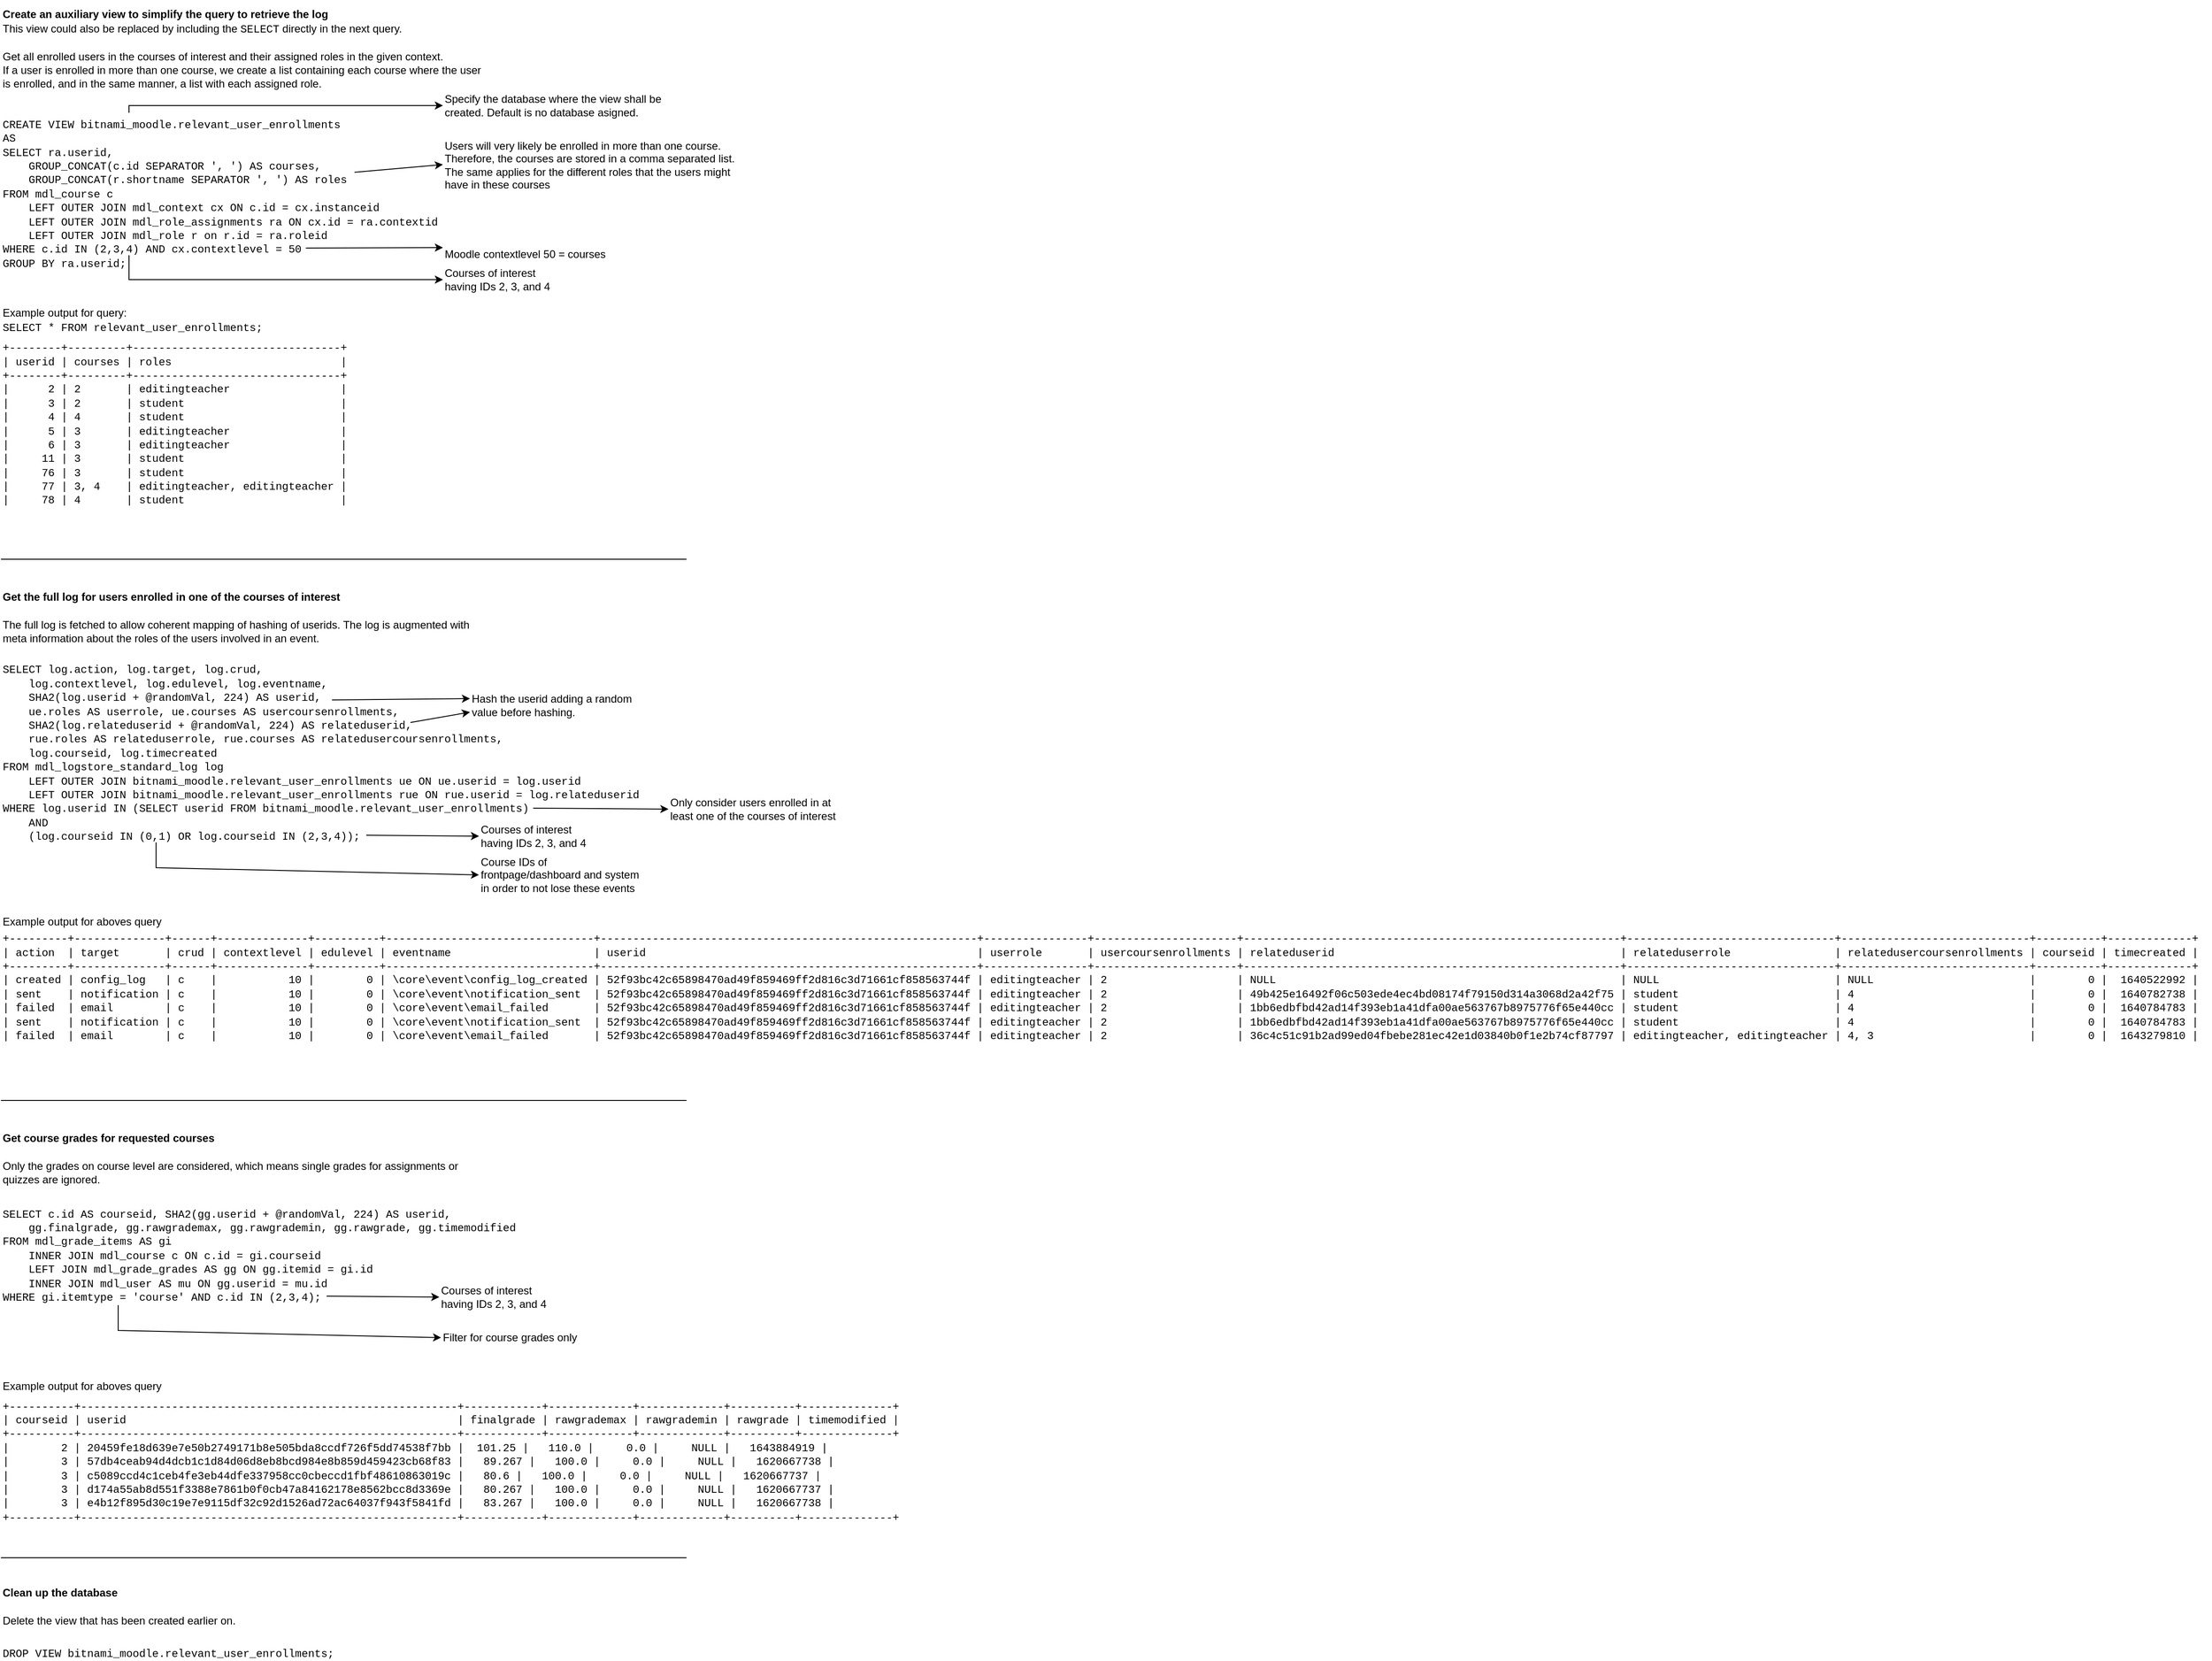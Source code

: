 <mxfile version="16.6.8" type="device"><diagram id="s1yFLYZlOmhFwlBWEJ10" name="Page-1"><mxGraphModel dx="2840" dy="1124" grid="1" gridSize="10" guides="1" tooltips="1" connect="1" arrows="1" fold="1" page="1" pageScale="1" pageWidth="850" pageHeight="1100" math="0" shadow="0"><root><mxCell id="0"/><mxCell id="1" parent="0"/><mxCell id="8y9a5vANBdD0uz__vsw0-1" value="&lt;div align=&quot;left&quot;&gt;&lt;font face=&quot;Courier New&quot;&gt;CREATE VIEW bitnami_moodle.relevant_user_enrollments&lt;/font&gt;&lt;br&gt;&lt;font face=&quot;Courier New&quot;&gt;AS&amp;nbsp;&amp;nbsp; &amp;nbsp;&lt;/font&gt;&lt;br&gt;&lt;font face=&quot;Courier New&quot;&gt;SELECT ra.userid,&lt;/font&gt;&lt;br&gt;&lt;font face=&quot;Courier New&quot;&gt;&amp;nbsp;&amp;nbsp; &amp;nbsp;GROUP_CONCAT(c.id SEPARATOR ', ') AS courses, &lt;/font&gt;&lt;br&gt;&lt;font face=&quot;Courier New&quot;&gt;&amp;nbsp;&amp;nbsp; &amp;nbsp;GROUP_CONCAT(r.shortname SEPARATOR ', ') AS roles&lt;/font&gt;&lt;br&gt;&lt;font face=&quot;Courier New&quot;&gt;FROM mdl_course c &lt;/font&gt;&lt;br&gt;&lt;font face=&quot;Courier New&quot;&gt;&amp;nbsp;&amp;nbsp; &amp;nbsp;LEFT OUTER JOIN mdl_context cx ON c.id = cx.instanceid &lt;/font&gt;&lt;br&gt;&lt;font face=&quot;Courier New&quot;&gt;&amp;nbsp;&amp;nbsp; &amp;nbsp;LEFT OUTER JOIN mdl_role_assignments ra ON cx.id = ra.contextid&lt;/font&gt;&lt;br&gt;&lt;font face=&quot;Courier New&quot;&gt;&amp;nbsp;&amp;nbsp; &amp;nbsp;LEFT OUTER JOIN mdl_role r on r.id = ra.roleid&lt;/font&gt;&lt;br&gt;&lt;font face=&quot;Courier New&quot;&gt;WHERE c.id IN (2,3,4) AND cx.contextlevel = 50&lt;/font&gt;&lt;br&gt;&lt;font face=&quot;Courier New&quot;&gt;GROUP BY ra.userid;&lt;/font&gt;&lt;/div&gt;" style="text;html=1;align=left;verticalAlign=middle;resizable=0;points=[];autosize=1;strokeColor=none;fillColor=none;" parent="1" vertex="1"><mxGeometry x="-810" y="160" width="500" height="170" as="geometry"/></mxCell><mxCell id="8y9a5vANBdD0uz__vsw0-3" value="&lt;div&gt;Users will very likely be enrolled in more than one course. Therefore, the courses are stored in a comma separated list.&lt;/div&gt;&lt;div&gt;The same applies for the different roles that the users might have in these courses&lt;br&gt;&lt;/div&gt;" style="text;html=1;strokeColor=none;fillColor=none;align=left;verticalAlign=middle;whiteSpace=wrap;rounded=0;fontFamily=Helvetica;" parent="1" vertex="1"><mxGeometry x="-320" y="183" width="340" height="59" as="geometry"/></mxCell><mxCell id="8y9a5vANBdD0uz__vsw0-4" value="" style="endArrow=classic;html=1;rounded=0;fontFamily=Helvetica;entryX=0;entryY=0.5;entryDx=0;entryDy=0;" parent="1" target="8y9a5vANBdD0uz__vsw0-3" edge="1"><mxGeometry width="50" height="50" relative="1" as="geometry"><mxPoint x="-418" y="221" as="sourcePoint"/><mxPoint x="-397" y="163" as="targetPoint"/></mxGeometry></mxCell><mxCell id="8y9a5vANBdD0uz__vsw0-5" value="Courses of interest having IDs 2, 3, and 4" style="text;html=1;strokeColor=none;fillColor=none;align=left;verticalAlign=middle;whiteSpace=wrap;rounded=0;fontFamily=Helvetica;" parent="1" vertex="1"><mxGeometry x="-320" y="325" width="130" height="30" as="geometry"/></mxCell><mxCell id="8y9a5vANBdD0uz__vsw0-6" value="Moodle contextlevel 50 = courses" style="text;html=1;strokeColor=none;fillColor=none;align=left;verticalAlign=middle;whiteSpace=wrap;rounded=0;fontFamily=Helvetica;" parent="1" vertex="1"><mxGeometry x="-320" y="297" width="190" height="30" as="geometry"/></mxCell><mxCell id="8y9a5vANBdD0uz__vsw0-7" value="&lt;font face=&quot;Courier New&quot;&gt;+--------+---------+--------------------------------+&lt;br&gt;| userid | courses | roles&amp;nbsp;&amp;nbsp;&amp;nbsp;&amp;nbsp;&amp;nbsp;&amp;nbsp;&amp;nbsp;&amp;nbsp;&amp;nbsp;&amp;nbsp;&amp;nbsp;&amp;nbsp;&amp;nbsp;&amp;nbsp;&amp;nbsp;&amp;nbsp;&amp;nbsp;&amp;nbsp;&amp;nbsp;&amp;nbsp;&amp;nbsp;&amp;nbsp;&amp;nbsp;&amp;nbsp;&amp;nbsp; |&lt;br&gt;+--------+---------+--------------------------------+&lt;br&gt;|&amp;nbsp;&amp;nbsp;&amp;nbsp;&amp;nbsp;&amp;nbsp; 2 | 2&amp;nbsp;&amp;nbsp;&amp;nbsp;&amp;nbsp;&amp;nbsp;&amp;nbsp; | editingteacher&amp;nbsp;&amp;nbsp;&amp;nbsp;&amp;nbsp;&amp;nbsp;&amp;nbsp;&amp;nbsp;&amp;nbsp;&amp;nbsp;&amp;nbsp;&amp;nbsp;&amp;nbsp;&amp;nbsp;&amp;nbsp;&amp;nbsp;&amp;nbsp; |&lt;br&gt;|&amp;nbsp;&amp;nbsp;&amp;nbsp;&amp;nbsp;&amp;nbsp; 3 | 2&amp;nbsp;&amp;nbsp;&amp;nbsp;&amp;nbsp;&amp;nbsp;&amp;nbsp; | student&amp;nbsp;&amp;nbsp;&amp;nbsp;&amp;nbsp;&amp;nbsp;&amp;nbsp;&amp;nbsp;&amp;nbsp;&amp;nbsp;&amp;nbsp;&amp;nbsp;&amp;nbsp;&amp;nbsp;&amp;nbsp;&amp;nbsp;&amp;nbsp;&amp;nbsp;&amp;nbsp;&amp;nbsp;&amp;nbsp;&amp;nbsp;&amp;nbsp;&amp;nbsp; |&lt;br&gt;|&amp;nbsp;&amp;nbsp;&amp;nbsp;&amp;nbsp;&amp;nbsp; 4 | 4&amp;nbsp;&amp;nbsp;&amp;nbsp;&amp;nbsp;&amp;nbsp;&amp;nbsp; | student&amp;nbsp;&amp;nbsp;&amp;nbsp;&amp;nbsp;&amp;nbsp;&amp;nbsp;&amp;nbsp;&amp;nbsp;&amp;nbsp;&amp;nbsp;&amp;nbsp;&amp;nbsp;&amp;nbsp;&amp;nbsp;&amp;nbsp;&amp;nbsp;&amp;nbsp;&amp;nbsp;&amp;nbsp;&amp;nbsp;&amp;nbsp;&amp;nbsp;&amp;nbsp; |&lt;br&gt;|&amp;nbsp;&amp;nbsp;&amp;nbsp;&amp;nbsp;&amp;nbsp; 5 | 3&amp;nbsp;&amp;nbsp;&amp;nbsp;&amp;nbsp;&amp;nbsp;&amp;nbsp; | editingteacher&amp;nbsp;&amp;nbsp;&amp;nbsp;&amp;nbsp;&amp;nbsp;&amp;nbsp;&amp;nbsp;&amp;nbsp;&amp;nbsp;&amp;nbsp;&amp;nbsp;&amp;nbsp;&amp;nbsp;&amp;nbsp;&amp;nbsp;&amp;nbsp; |&lt;br&gt;|&amp;nbsp;&amp;nbsp;&amp;nbsp;&amp;nbsp;&amp;nbsp; 6 | 3&amp;nbsp;&amp;nbsp;&amp;nbsp;&amp;nbsp;&amp;nbsp;&amp;nbsp; | editingteacher&amp;nbsp;&amp;nbsp;&amp;nbsp;&amp;nbsp;&amp;nbsp;&amp;nbsp;&amp;nbsp;&amp;nbsp;&amp;nbsp;&amp;nbsp;&amp;nbsp;&amp;nbsp;&amp;nbsp;&amp;nbsp;&amp;nbsp;&amp;nbsp; |&lt;br&gt;|&amp;nbsp;&amp;nbsp;&amp;nbsp;&amp;nbsp; 11 | 3&amp;nbsp;&amp;nbsp;&amp;nbsp;&amp;nbsp;&amp;nbsp;&amp;nbsp; | student&amp;nbsp;&amp;nbsp;&amp;nbsp;&amp;nbsp;&amp;nbsp;&amp;nbsp;&amp;nbsp;&amp;nbsp;&amp;nbsp;&amp;nbsp;&amp;nbsp;&amp;nbsp;&amp;nbsp;&amp;nbsp;&amp;nbsp;&amp;nbsp;&amp;nbsp;&amp;nbsp;&amp;nbsp;&amp;nbsp;&amp;nbsp;&amp;nbsp;&amp;nbsp; |&lt;br&gt;|&amp;nbsp;&amp;nbsp;&amp;nbsp;&amp;nbsp; 76 | 3&amp;nbsp;&amp;nbsp;&amp;nbsp;&amp;nbsp;&amp;nbsp;&amp;nbsp; | student&amp;nbsp;&amp;nbsp;&amp;nbsp;&amp;nbsp;&amp;nbsp;&amp;nbsp;&amp;nbsp;&amp;nbsp;&amp;nbsp;&amp;nbsp;&amp;nbsp;&amp;nbsp;&amp;nbsp;&amp;nbsp;&amp;nbsp;&amp;nbsp;&amp;nbsp;&amp;nbsp;&amp;nbsp;&amp;nbsp;&amp;nbsp;&amp;nbsp;&amp;nbsp; |&lt;br&gt;|&amp;nbsp;&amp;nbsp;&amp;nbsp;&amp;nbsp; 77 | 3, 4&amp;nbsp;&amp;nbsp;&amp;nbsp; | editingteacher, editingteacher |&lt;br&gt;|&amp;nbsp;&amp;nbsp;&amp;nbsp;&amp;nbsp; 78 | 4&amp;nbsp;&amp;nbsp;&amp;nbsp;&amp;nbsp;&amp;nbsp;&amp;nbsp; | student&amp;nbsp;&amp;nbsp;&amp;nbsp;&amp;nbsp;&amp;nbsp;&amp;nbsp;&amp;nbsp;&amp;nbsp;&amp;nbsp;&amp;nbsp;&amp;nbsp;&amp;nbsp;&amp;nbsp;&amp;nbsp;&amp;nbsp;&amp;nbsp;&amp;nbsp;&amp;nbsp;&amp;nbsp;&amp;nbsp;&amp;nbsp;&amp;nbsp;&amp;nbsp; |&lt;br&gt;&lt;/font&gt;" style="text;html=1;align=left;verticalAlign=middle;resizable=0;points=[];autosize=1;strokeColor=none;fillColor=none;" parent="1" vertex="1"><mxGeometry x="-810" y="410" width="400" height="180" as="geometry"/></mxCell><mxCell id="8y9a5vANBdD0uz__vsw0-8" value="&lt;div&gt;Example output for query: &lt;font face=&quot;Courier New&quot;&gt;&lt;br&gt;&lt;/font&gt;&lt;/div&gt;&lt;div&gt;&lt;font face=&quot;Courier New&quot;&gt;SELECT * FROM relevant_user_enrollments;&lt;/font&gt;&lt;/div&gt;" style="text;html=1;strokeColor=none;fillColor=none;align=left;verticalAlign=middle;whiteSpace=wrap;rounded=0;fontFamily=Helvetica;" parent="1" vertex="1"><mxGeometry x="-810" y="370" width="440" height="30" as="geometry"/></mxCell><mxCell id="8y9a5vANBdD0uz__vsw0-10" value="" style="endArrow=classic;html=1;rounded=0;fontFamily=Courier New;entryX=0;entryY=0.25;entryDx=0;entryDy=0;" parent="1" target="8y9a5vANBdD0uz__vsw0-6" edge="1"><mxGeometry width="50" height="50" relative="1" as="geometry"><mxPoint x="-472" y="305" as="sourcePoint"/><mxPoint x="-430" y="320" as="targetPoint"/></mxGeometry></mxCell><mxCell id="8y9a5vANBdD0uz__vsw0-11" value="" style="endArrow=classic;html=1;rounded=0;fontFamily=Courier New;entryX=0;entryY=0.5;entryDx=0;entryDy=0;" parent="1" target="8y9a5vANBdD0uz__vsw0-5" edge="1"><mxGeometry width="50" height="50" relative="1" as="geometry"><mxPoint x="-668" y="313" as="sourcePoint"/><mxPoint x="-360" y="300" as="targetPoint"/><Array as="points"><mxPoint x="-668" y="340"/></Array></mxGeometry></mxCell><mxCell id="8y9a5vANBdD0uz__vsw0-13" value="&lt;div align=&quot;left&quot;&gt;&lt;b&gt;&lt;font face=&quot;Helvetica&quot;&gt;Create an auxiliary view to simplify the query to retrieve the log&lt;/font&gt;&lt;/b&gt;&lt;/div&gt;&lt;div align=&quot;left&quot;&gt;&lt;font face=&quot;Helvetica&quot;&gt;This view could also be replaced by including the &lt;font face=&quot;Courier New&quot;&gt;SELECT&lt;/font&gt; directly in the next query.&lt;/font&gt;&lt;/div&gt;&lt;div align=&quot;left&quot;&gt;&lt;font face=&quot;Helvetica&quot;&gt;&lt;br&gt;&lt;/font&gt;&lt;/div&gt;&lt;div align=&quot;left&quot;&gt;&lt;font face=&quot;Helvetica&quot;&gt;Get all enrolled users in the courses of interest and their assigned roles in the given context.&lt;br&gt;&lt;/font&gt;&lt;/div&gt;&lt;div align=&quot;left&quot;&gt;&lt;font face=&quot;Helvetica&quot;&gt;If a user is enrolled in more than one course, we create a list containing each course where the user is enrolled, and in the same manner, a list with each assigned role.&lt;b&gt;&lt;br&gt;&lt;/b&gt;&lt;/font&gt;&lt;/div&gt;" style="text;html=1;strokeColor=none;fillColor=none;align=left;verticalAlign=middle;whiteSpace=wrap;rounded=0;fontFamily=Courier New;" parent="1" vertex="1"><mxGeometry x="-810" y="30" width="540" height="110" as="geometry"/></mxCell><mxCell id="8y9a5vANBdD0uz__vsw0-14" value="" style="endArrow=none;html=1;rounded=0;fontFamily=Courier New;" parent="1" edge="1"><mxGeometry width="50" height="50" relative="1" as="geometry"><mxPoint x="-810" y="650" as="sourcePoint"/><mxPoint x="-50" y="650" as="targetPoint"/></mxGeometry></mxCell><mxCell id="8y9a5vANBdD0uz__vsw0-15" value="&lt;font face=&quot;Courier New&quot;&gt;SELECT log.action, log.target, log.crud, &lt;br&gt;&amp;nbsp;&amp;nbsp; &amp;nbsp;log.contextlevel, log.edulevel, log.eventname, &lt;br&gt;&amp;nbsp;&amp;nbsp; &amp;nbsp;SHA2(log.userid + @randomVal, 224) AS userid,&lt;br&gt;&amp;nbsp;&amp;nbsp; &amp;nbsp;ue.roles AS userrole, ue.courses AS usercoursenrollments, &lt;br&gt;&amp;nbsp;&amp;nbsp; &amp;nbsp;SHA2(log.relateduserid + @randomVal, 224) AS relateduserid,&lt;br&gt;&amp;nbsp;&amp;nbsp; &amp;nbsp;rue.roles AS relateduserrole, rue.courses AS relatedusercoursenrollments, &lt;br&gt;&amp;nbsp;&amp;nbsp; &amp;nbsp;log.courseid, log.timecreated &lt;br&gt;FROM mdl_logstore_standard_log log&lt;br&gt;&amp;nbsp;&amp;nbsp; &amp;nbsp;LEFT OUTER JOIN bitnami_moodle.relevant_user_enrollments ue ON ue.userid = log.userid&lt;br&gt;&amp;nbsp;&amp;nbsp; &amp;nbsp;LEFT OUTER JOIN bitnami_moodle.relevant_user_enrollments rue ON rue.userid = log.relateduserid&lt;br&gt;WHERE log.userid IN (SELECT userid FROM bitnami_moodle.relevant_user_enrollments)&lt;br&gt;&amp;nbsp;&amp;nbsp; &amp;nbsp;AND&lt;br&gt;&amp;nbsp;&amp;nbsp; &amp;nbsp;(log.courseid IN (0,1) OR log.courseid IN (2,3,4));&lt;/font&gt;" style="text;html=1;align=left;verticalAlign=middle;resizable=0;points=[];autosize=1;strokeColor=none;fillColor=none;" parent="1" vertex="1"><mxGeometry x="-810" y="770" width="720" height="190" as="geometry"/></mxCell><mxCell id="8y9a5vANBdD0uz__vsw0-16" value="&lt;div align=&quot;left&quot;&gt;&lt;b&gt;&lt;font face=&quot;Helvetica&quot;&gt;Get the full log for users enrolled in one of the courses of interest&lt;br&gt;&lt;/font&gt;&lt;/b&gt;&lt;/div&gt;&lt;div align=&quot;left&quot;&gt;&lt;font face=&quot;Helvetica&quot;&gt;&lt;br&gt;&lt;/font&gt;&lt;/div&gt;&lt;font face=&quot;Helvetica&quot;&gt;The full log is fetched to allow coherent mapping of hashing of userids. The log is augmented with meta information about the roles of the users involved in an event. &lt;b&gt;&lt;br&gt;&lt;/b&gt;&lt;/font&gt;" style="text;html=1;strokeColor=none;fillColor=none;align=left;verticalAlign=middle;whiteSpace=wrap;rounded=0;fontFamily=Courier New;" parent="1" vertex="1"><mxGeometry x="-810" y="660" width="540" height="110" as="geometry"/></mxCell><mxCell id="8y9a5vANBdD0uz__vsw0-18" value="&lt;font face=&quot;Courier New&quot;&gt;+---------+--------------+------+--------------+----------+--------------------------------+----------------------------------------------------------+----------------+----------------------+----------------------------------------------------------+--------------------------------+-----------------------------+----------+-------------+&lt;br&gt;| action&amp;nbsp; | target&amp;nbsp;&amp;nbsp;&amp;nbsp;&amp;nbsp;&amp;nbsp;&amp;nbsp; | crud | contextlevel | edulevel | eventname&amp;nbsp;&amp;nbsp;&amp;nbsp;&amp;nbsp;&amp;nbsp;&amp;nbsp;&amp;nbsp;&amp;nbsp;&amp;nbsp;&amp;nbsp;&amp;nbsp;&amp;nbsp;&amp;nbsp;&amp;nbsp;&amp;nbsp;&amp;nbsp;&amp;nbsp;&amp;nbsp;&amp;nbsp;&amp;nbsp;&amp;nbsp; | userid&amp;nbsp;&amp;nbsp;&amp;nbsp;&amp;nbsp;&amp;nbsp;&amp;nbsp;&amp;nbsp;&amp;nbsp;&amp;nbsp;&amp;nbsp;&amp;nbsp;&amp;nbsp;&amp;nbsp;&amp;nbsp;&amp;nbsp;&amp;nbsp;&amp;nbsp;&amp;nbsp;&amp;nbsp;&amp;nbsp;&amp;nbsp;&amp;nbsp;&amp;nbsp;&amp;nbsp;&amp;nbsp;&amp;nbsp;&amp;nbsp;&amp;nbsp;&amp;nbsp;&amp;nbsp;&amp;nbsp;&amp;nbsp;&amp;nbsp;&amp;nbsp;&amp;nbsp;&amp;nbsp;&amp;nbsp;&amp;nbsp;&amp;nbsp;&amp;nbsp;&amp;nbsp;&amp;nbsp;&amp;nbsp;&amp;nbsp;&amp;nbsp;&amp;nbsp;&amp;nbsp;&amp;nbsp;&amp;nbsp;&amp;nbsp; | userrole&amp;nbsp;&amp;nbsp;&amp;nbsp;&amp;nbsp;&amp;nbsp;&amp;nbsp; | usercoursenrollments | relateduserid&amp;nbsp;&amp;nbsp;&amp;nbsp;&amp;nbsp;&amp;nbsp;&amp;nbsp;&amp;nbsp;&amp;nbsp;&amp;nbsp;&amp;nbsp;&amp;nbsp;&amp;nbsp;&amp;nbsp;&amp;nbsp;&amp;nbsp;&amp;nbsp;&amp;nbsp;&amp;nbsp;&amp;nbsp;&amp;nbsp;&amp;nbsp;&amp;nbsp;&amp;nbsp;&amp;nbsp;&amp;nbsp;&amp;nbsp;&amp;nbsp;&amp;nbsp;&amp;nbsp;&amp;nbsp;&amp;nbsp;&amp;nbsp;&amp;nbsp;&amp;nbsp;&amp;nbsp;&amp;nbsp;&amp;nbsp;&amp;nbsp;&amp;nbsp;&amp;nbsp;&amp;nbsp;&amp;nbsp;&amp;nbsp; | relateduserrole&amp;nbsp;&amp;nbsp;&amp;nbsp;&amp;nbsp;&amp;nbsp;&amp;nbsp;&amp;nbsp;&amp;nbsp;&amp;nbsp;&amp;nbsp;&amp;nbsp;&amp;nbsp;&amp;nbsp;&amp;nbsp;&amp;nbsp; | relatedusercoursenrollments | courseid | timecreated |&lt;br&gt;+---------+--------------+------+--------------+----------+--------------------------------+----------------------------------------------------------+----------------+----------------------+----------------------------------------------------------+--------------------------------+-----------------------------+----------+-------------+&lt;br&gt;| created | config_log&amp;nbsp;&amp;nbsp; | c&amp;nbsp;&amp;nbsp;&amp;nbsp; |&amp;nbsp;&amp;nbsp;&amp;nbsp;&amp;nbsp;&amp;nbsp;&amp;nbsp;&amp;nbsp;&amp;nbsp;&amp;nbsp;&amp;nbsp; 10 |&amp;nbsp;&amp;nbsp;&amp;nbsp;&amp;nbsp;&amp;nbsp;&amp;nbsp;&amp;nbsp; 0 | \core\event\config_log_created | 52f93bc42c65898470ad49f859469ff2d816c3d71661cf858563744f | editingteacher | 2&amp;nbsp;&amp;nbsp;&amp;nbsp;&amp;nbsp;&amp;nbsp;&amp;nbsp;&amp;nbsp;&amp;nbsp;&amp;nbsp;&amp;nbsp;&amp;nbsp;&amp;nbsp;&amp;nbsp;&amp;nbsp;&amp;nbsp;&amp;nbsp;&amp;nbsp;&amp;nbsp;&amp;nbsp; | NULL&amp;nbsp;&amp;nbsp;&amp;nbsp;&amp;nbsp;&amp;nbsp;&amp;nbsp;&amp;nbsp;&amp;nbsp;&amp;nbsp;&amp;nbsp;&amp;nbsp;&amp;nbsp;&amp;nbsp;&amp;nbsp;&amp;nbsp;&amp;nbsp;&amp;nbsp;&amp;nbsp;&amp;nbsp;&amp;nbsp;&amp;nbsp;&amp;nbsp;&amp;nbsp;&amp;nbsp;&amp;nbsp;&amp;nbsp;&amp;nbsp;&amp;nbsp;&amp;nbsp;&amp;nbsp;&amp;nbsp;&amp;nbsp;&amp;nbsp;&amp;nbsp;&amp;nbsp;&amp;nbsp;&amp;nbsp;&amp;nbsp;&amp;nbsp;&amp;nbsp;&amp;nbsp;&amp;nbsp;&amp;nbsp;&amp;nbsp;&amp;nbsp;&amp;nbsp;&amp;nbsp;&amp;nbsp;&amp;nbsp;&amp;nbsp;&amp;nbsp;&amp;nbsp; | NULL&amp;nbsp;&amp;nbsp;&amp;nbsp;&amp;nbsp;&amp;nbsp;&amp;nbsp;&amp;nbsp;&amp;nbsp;&amp;nbsp;&amp;nbsp;&amp;nbsp;&amp;nbsp;&amp;nbsp;&amp;nbsp;&amp;nbsp;&amp;nbsp;&amp;nbsp;&amp;nbsp;&amp;nbsp;&amp;nbsp;&amp;nbsp;&amp;nbsp;&amp;nbsp;&amp;nbsp;&amp;nbsp;&amp;nbsp; | NULL&amp;nbsp;&amp;nbsp;&amp;nbsp;&amp;nbsp;&amp;nbsp;&amp;nbsp;&amp;nbsp;&amp;nbsp;&amp;nbsp;&amp;nbsp;&amp;nbsp;&amp;nbsp;&amp;nbsp;&amp;nbsp;&amp;nbsp;&amp;nbsp;&amp;nbsp;&amp;nbsp;&amp;nbsp;&amp;nbsp;&amp;nbsp;&amp;nbsp;&amp;nbsp; |&amp;nbsp;&amp;nbsp;&amp;nbsp;&amp;nbsp;&amp;nbsp;&amp;nbsp;&amp;nbsp; 0 |&amp;nbsp; 1640522992 |&lt;br&gt;| sent&amp;nbsp;&amp;nbsp;&amp;nbsp; | notification | c&amp;nbsp;&amp;nbsp;&amp;nbsp; |&amp;nbsp;&amp;nbsp;&amp;nbsp;&amp;nbsp;&amp;nbsp;&amp;nbsp;&amp;nbsp;&amp;nbsp;&amp;nbsp;&amp;nbsp; 10 |&amp;nbsp;&amp;nbsp;&amp;nbsp;&amp;nbsp;&amp;nbsp;&amp;nbsp;&amp;nbsp; 0 | \core\event\notification_sent&amp;nbsp; | 52f93bc42c65898470ad49f859469ff2d816c3d71661cf858563744f | editingteacher | 2&amp;nbsp;&amp;nbsp;&amp;nbsp;&amp;nbsp;&amp;nbsp;&amp;nbsp;&amp;nbsp;&amp;nbsp;&amp;nbsp;&amp;nbsp;&amp;nbsp;&amp;nbsp;&amp;nbsp;&amp;nbsp;&amp;nbsp;&amp;nbsp;&amp;nbsp;&amp;nbsp;&amp;nbsp; | 49b425e16492f06c503ede4ec4bd08174f79150d314a3068d2a42f75 | student&amp;nbsp;&amp;nbsp;&amp;nbsp;&amp;nbsp;&amp;nbsp;&amp;nbsp;&amp;nbsp;&amp;nbsp;&amp;nbsp;&amp;nbsp;&amp;nbsp;&amp;nbsp;&amp;nbsp;&amp;nbsp;&amp;nbsp;&amp;nbsp;&amp;nbsp;&amp;nbsp;&amp;nbsp;&amp;nbsp;&amp;nbsp;&amp;nbsp;&amp;nbsp; | 4&amp;nbsp;&amp;nbsp;&amp;nbsp;&amp;nbsp;&amp;nbsp;&amp;nbsp;&amp;nbsp;&amp;nbsp;&amp;nbsp;&amp;nbsp;&amp;nbsp;&amp;nbsp;&amp;nbsp;&amp;nbsp;&amp;nbsp;&amp;nbsp;&amp;nbsp;&amp;nbsp;&amp;nbsp;&amp;nbsp;&amp;nbsp;&amp;nbsp;&amp;nbsp;&amp;nbsp;&amp;nbsp;&amp;nbsp; |&amp;nbsp;&amp;nbsp;&amp;nbsp;&amp;nbsp;&amp;nbsp;&amp;nbsp;&amp;nbsp; 0 |&amp;nbsp; 1640782738 |&lt;br&gt;| failed&amp;nbsp; | email&amp;nbsp;&amp;nbsp;&amp;nbsp;&amp;nbsp;&amp;nbsp;&amp;nbsp;&amp;nbsp; | c&amp;nbsp;&amp;nbsp;&amp;nbsp; |&amp;nbsp;&amp;nbsp;&amp;nbsp;&amp;nbsp;&amp;nbsp;&amp;nbsp;&amp;nbsp;&amp;nbsp;&amp;nbsp;&amp;nbsp; 10 |&amp;nbsp;&amp;nbsp;&amp;nbsp;&amp;nbsp;&amp;nbsp;&amp;nbsp;&amp;nbsp; 0 | \core\event\email_failed&amp;nbsp;&amp;nbsp;&amp;nbsp;&amp;nbsp;&amp;nbsp;&amp;nbsp; | 52f93bc42c65898470ad49f859469ff2d816c3d71661cf858563744f | editingteacher | 2&amp;nbsp;&amp;nbsp;&amp;nbsp;&amp;nbsp;&amp;nbsp;&amp;nbsp;&amp;nbsp;&amp;nbsp;&amp;nbsp;&amp;nbsp;&amp;nbsp;&amp;nbsp;&amp;nbsp;&amp;nbsp;&amp;nbsp;&amp;nbsp;&amp;nbsp;&amp;nbsp;&amp;nbsp; | 1bb6edbfbd42ad14f393eb1a41dfa00ae563767b8975776f65e440cc | student&amp;nbsp;&amp;nbsp;&amp;nbsp;&amp;nbsp;&amp;nbsp;&amp;nbsp;&amp;nbsp;&amp;nbsp;&amp;nbsp;&amp;nbsp;&amp;nbsp;&amp;nbsp;&amp;nbsp;&amp;nbsp;&amp;nbsp;&amp;nbsp;&amp;nbsp;&amp;nbsp;&amp;nbsp;&amp;nbsp;&amp;nbsp;&amp;nbsp;&amp;nbsp; | 4&amp;nbsp;&amp;nbsp;&amp;nbsp;&amp;nbsp;&amp;nbsp;&amp;nbsp;&amp;nbsp;&amp;nbsp;&amp;nbsp;&amp;nbsp;&amp;nbsp;&amp;nbsp;&amp;nbsp;&amp;nbsp;&amp;nbsp;&amp;nbsp;&amp;nbsp;&amp;nbsp;&amp;nbsp;&amp;nbsp;&amp;nbsp;&amp;nbsp;&amp;nbsp;&amp;nbsp;&amp;nbsp;&amp;nbsp; |&amp;nbsp;&amp;nbsp;&amp;nbsp;&amp;nbsp;&amp;nbsp;&amp;nbsp;&amp;nbsp; 0 |&amp;nbsp; 1640784783 |&lt;br&gt;| sent&amp;nbsp;&amp;nbsp;&amp;nbsp; | notification | c&amp;nbsp;&amp;nbsp;&amp;nbsp; |&amp;nbsp;&amp;nbsp;&amp;nbsp;&amp;nbsp;&amp;nbsp;&amp;nbsp;&amp;nbsp;&amp;nbsp;&amp;nbsp;&amp;nbsp; 10 |&amp;nbsp;&amp;nbsp;&amp;nbsp;&amp;nbsp;&amp;nbsp;&amp;nbsp;&amp;nbsp; 0 | \core\event\notification_sent&amp;nbsp; | 52f93bc42c65898470ad49f859469ff2d816c3d71661cf858563744f | editingteacher | 2&amp;nbsp;&amp;nbsp;&amp;nbsp;&amp;nbsp;&amp;nbsp;&amp;nbsp;&amp;nbsp;&amp;nbsp;&amp;nbsp;&amp;nbsp;&amp;nbsp;&amp;nbsp;&amp;nbsp;&amp;nbsp;&amp;nbsp;&amp;nbsp;&amp;nbsp;&amp;nbsp;&amp;nbsp; | 1bb6edbfbd42ad14f393eb1a41dfa00ae563767b8975776f65e440cc | student&amp;nbsp;&amp;nbsp;&amp;nbsp;&amp;nbsp;&amp;nbsp;&amp;nbsp;&amp;nbsp;&amp;nbsp;&amp;nbsp;&amp;nbsp;&amp;nbsp;&amp;nbsp;&amp;nbsp;&amp;nbsp;&amp;nbsp;&amp;nbsp;&amp;nbsp;&amp;nbsp;&amp;nbsp;&amp;nbsp;&amp;nbsp;&amp;nbsp;&amp;nbsp; | 4&amp;nbsp;&amp;nbsp;&amp;nbsp;&amp;nbsp;&amp;nbsp;&amp;nbsp;&amp;nbsp;&amp;nbsp;&amp;nbsp;&amp;nbsp;&amp;nbsp;&amp;nbsp;&amp;nbsp;&amp;nbsp;&amp;nbsp;&amp;nbsp;&amp;nbsp;&amp;nbsp;&amp;nbsp;&amp;nbsp;&amp;nbsp;&amp;nbsp;&amp;nbsp;&amp;nbsp;&amp;nbsp;&amp;nbsp; |&amp;nbsp;&amp;nbsp;&amp;nbsp;&amp;nbsp;&amp;nbsp;&amp;nbsp;&amp;nbsp; 0 |&amp;nbsp; 1640784783 |&lt;br&gt;| failed&amp;nbsp; | email&amp;nbsp;&amp;nbsp;&amp;nbsp;&amp;nbsp;&amp;nbsp;&amp;nbsp;&amp;nbsp; | c&amp;nbsp;&amp;nbsp;&amp;nbsp; |&amp;nbsp;&amp;nbsp;&amp;nbsp;&amp;nbsp;&amp;nbsp;&amp;nbsp;&amp;nbsp;&amp;nbsp;&amp;nbsp;&amp;nbsp; 10 |&amp;nbsp;&amp;nbsp;&amp;nbsp;&amp;nbsp;&amp;nbsp;&amp;nbsp;&amp;nbsp; 0 | \core\event\email_failed&amp;nbsp;&amp;nbsp;&amp;nbsp;&amp;nbsp;&amp;nbsp;&amp;nbsp; | 52f93bc42c65898470ad49f859469ff2d816c3d71661cf858563744f | editingteacher | 2&amp;nbsp;&amp;nbsp;&amp;nbsp;&amp;nbsp;&amp;nbsp;&amp;nbsp;&amp;nbsp;&amp;nbsp;&amp;nbsp;&amp;nbsp;&amp;nbsp;&amp;nbsp;&amp;nbsp;&amp;nbsp;&amp;nbsp;&amp;nbsp;&amp;nbsp;&amp;nbsp;&amp;nbsp; | 36c4c51c91b2ad99ed04fbebe281ec42e1d03840b0f1e2b74cf87797 | editingteacher, editingteacher | 4, 3&amp;nbsp;&amp;nbsp;&amp;nbsp;&amp;nbsp;&amp;nbsp;&amp;nbsp;&amp;nbsp;&amp;nbsp;&amp;nbsp;&amp;nbsp;&amp;nbsp;&amp;nbsp;&amp;nbsp;&amp;nbsp;&amp;nbsp;&amp;nbsp;&amp;nbsp;&amp;nbsp;&amp;nbsp;&amp;nbsp;&amp;nbsp;&amp;nbsp;&amp;nbsp; |&amp;nbsp;&amp;nbsp;&amp;nbsp;&amp;nbsp;&amp;nbsp;&amp;nbsp;&amp;nbsp; 0 |&amp;nbsp; 1643279810 |&lt;br&gt;&lt;br&gt;&lt;/font&gt;" style="text;html=1;align=left;verticalAlign=middle;resizable=0;points=[];autosize=1;strokeColor=none;fillColor=none;" parent="1" vertex="1"><mxGeometry x="-810" y="1062" width="2450" height="140" as="geometry"/></mxCell><mxCell id="8y9a5vANBdD0uz__vsw0-19" value="&lt;div&gt;Example output for aboves query&lt;/div&gt;" style="text;html=1;strokeColor=none;fillColor=none;align=left;verticalAlign=middle;whiteSpace=wrap;rounded=0;fontFamily=Helvetica;" parent="1" vertex="1"><mxGeometry x="-810" y="1042" width="440" height="20" as="geometry"/></mxCell><mxCell id="Qta3gRiyVVyVZtZ8gmYv-1" value="Courses of interest having IDs 2, 3, and 4" style="text;html=1;strokeColor=none;fillColor=none;align=left;verticalAlign=middle;whiteSpace=wrap;rounded=0;fontFamily=Helvetica;" vertex="1" parent="1"><mxGeometry x="-280" y="942" width="130" height="30" as="geometry"/></mxCell><mxCell id="Qta3gRiyVVyVZtZ8gmYv-2" value="" style="endArrow=classic;html=1;rounded=0;fontFamily=Courier New;entryX=0;entryY=0.5;entryDx=0;entryDy=0;" edge="1" parent="1" target="Qta3gRiyVVyVZtZ8gmYv-1"><mxGeometry width="50" height="50" relative="1" as="geometry"><mxPoint x="-405" y="956" as="sourcePoint"/><mxPoint x="-321" y="957" as="targetPoint"/><Array as="points"/></mxGeometry></mxCell><mxCell id="Qta3gRiyVVyVZtZ8gmYv-3" value="Course IDs of frontpage/dashboard and system in order to not lose these events" style="text;html=1;strokeColor=none;fillColor=none;align=left;verticalAlign=middle;whiteSpace=wrap;rounded=0;fontFamily=Helvetica;" vertex="1" parent="1"><mxGeometry x="-280" y="976" width="180" height="48" as="geometry"/></mxCell><mxCell id="Qta3gRiyVVyVZtZ8gmYv-4" value="" style="endArrow=classic;html=1;rounded=0;fontFamily=Courier New;entryX=0;entryY=0.5;entryDx=0;entryDy=0;" edge="1" parent="1" target="Qta3gRiyVVyVZtZ8gmYv-3"><mxGeometry width="50" height="50" relative="1" as="geometry"><mxPoint x="-638" y="964" as="sourcePoint"/><mxPoint x="-360" y="951" as="targetPoint"/><Array as="points"><mxPoint x="-638" y="992"/></Array></mxGeometry></mxCell><mxCell id="Qta3gRiyVVyVZtZ8gmYv-5" value="Hash the userid adding a random value before hashing." style="text;html=1;strokeColor=none;fillColor=none;align=left;verticalAlign=middle;whiteSpace=wrap;rounded=0;fontFamily=Helvetica;" vertex="1" parent="1"><mxGeometry x="-290" y="797" width="190" height="30" as="geometry"/></mxCell><mxCell id="Qta3gRiyVVyVZtZ8gmYv-6" value="" style="endArrow=classic;html=1;rounded=0;fontFamily=Courier New;entryX=0;entryY=0.25;entryDx=0;entryDy=0;" edge="1" parent="1" target="Qta3gRiyVVyVZtZ8gmYv-5"><mxGeometry width="50" height="50" relative="1" as="geometry"><mxPoint x="-443" y="806" as="sourcePoint"/><mxPoint x="-440" y="813" as="targetPoint"/></mxGeometry></mxCell><mxCell id="Qta3gRiyVVyVZtZ8gmYv-7" value="" style="endArrow=classic;html=1;rounded=0;fontFamily=Courier New;entryX=0;entryY=0.75;entryDx=0;entryDy=0;" edge="1" parent="1" target="Qta3gRiyVVyVZtZ8gmYv-5"><mxGeometry width="50" height="50" relative="1" as="geometry"><mxPoint x="-356" y="831" as="sourcePoint"/><mxPoint x="-337" y="827.0" as="targetPoint"/></mxGeometry></mxCell><mxCell id="Qta3gRiyVVyVZtZ8gmYv-8" value="" style="endArrow=none;html=1;rounded=0;fontFamily=Courier New;" edge="1" parent="1"><mxGeometry width="50" height="50" relative="1" as="geometry"><mxPoint x="-810" y="1250" as="sourcePoint"/><mxPoint x="-50" y="1250" as="targetPoint"/></mxGeometry></mxCell><mxCell id="Qta3gRiyVVyVZtZ8gmYv-9" value="&lt;div align=&quot;left&quot;&gt;&lt;b&gt;&lt;font face=&quot;Helvetica&quot;&gt;Get course grades for requested courses&lt;br&gt;&lt;/font&gt;&lt;/b&gt;&lt;/div&gt;&lt;div align=&quot;left&quot;&gt;&lt;font face=&quot;Helvetica&quot;&gt;&lt;br&gt;&lt;/font&gt;&lt;/div&gt;&lt;font face=&quot;Helvetica&quot;&gt;Only the grades on course level are considered, which means single grades for assignments or quizzes are ignored. &lt;b&gt;&lt;br&gt;&lt;/b&gt;&lt;/font&gt;" style="text;html=1;strokeColor=none;fillColor=none;align=left;verticalAlign=middle;whiteSpace=wrap;rounded=0;fontFamily=Courier New;" vertex="1" parent="1"><mxGeometry x="-810" y="1270" width="540" height="90" as="geometry"/></mxCell><mxCell id="Qta3gRiyVVyVZtZ8gmYv-10" value="&lt;font face=&quot;Courier New&quot;&gt;SELECT c.id AS courseid, SHA2(gg.userid + @randomVal, 224) AS userid,&lt;br&gt;&amp;nbsp;&amp;nbsp; &amp;nbsp;gg.finalgrade, gg.rawgrademax, gg.rawgrademin, gg.rawgrade, gg.timemodified&lt;br&gt;FROM mdl_grade_items AS gi&lt;br&gt;&amp;nbsp;&amp;nbsp; &amp;nbsp;INNER JOIN mdl_course c ON c.id = gi.courseid&lt;br&gt;&amp;nbsp;&amp;nbsp; &amp;nbsp;LEFT JOIN mdl_grade_grades AS gg ON gg.itemid = gi.id&lt;br&gt;&amp;nbsp;&amp;nbsp; &amp;nbsp;INNER JOIN mdl_user AS mu ON gg.userid = mu.id&lt;br&gt;WHERE gi.itemtype = 'course' AND c.id IN (2,3,4);&lt;/font&gt;" style="text;html=1;align=left;verticalAlign=middle;resizable=0;points=[];autosize=1;strokeColor=none;fillColor=none;" vertex="1" parent="1"><mxGeometry x="-810" y="1367" width="580" height="110" as="geometry"/></mxCell><mxCell id="Qta3gRiyVVyVZtZ8gmYv-11" value="Courses of interest having IDs 2, 3, and 4" style="text;html=1;strokeColor=none;fillColor=none;align=left;verticalAlign=middle;whiteSpace=wrap;rounded=0;fontFamily=Helvetica;" vertex="1" parent="1"><mxGeometry x="-324" y="1453" width="130" height="30" as="geometry"/></mxCell><mxCell id="Qta3gRiyVVyVZtZ8gmYv-12" value="" style="endArrow=classic;html=1;rounded=0;fontFamily=Courier New;entryX=0;entryY=0.5;entryDx=0;entryDy=0;" edge="1" parent="1" target="Qta3gRiyVVyVZtZ8gmYv-11"><mxGeometry width="50" height="50" relative="1" as="geometry"><mxPoint x="-449" y="1467" as="sourcePoint"/><mxPoint x="-365" y="1468" as="targetPoint"/><Array as="points"/></mxGeometry></mxCell><mxCell id="Qta3gRiyVVyVZtZ8gmYv-13" value="Filter for course grades only" style="text;html=1;strokeColor=none;fillColor=none;align=left;verticalAlign=middle;whiteSpace=wrap;rounded=0;fontFamily=Helvetica;" vertex="1" parent="1"><mxGeometry x="-322" y="1489" width="180" height="48" as="geometry"/></mxCell><mxCell id="Qta3gRiyVVyVZtZ8gmYv-14" value="" style="endArrow=classic;html=1;rounded=0;fontFamily=Courier New;entryX=0;entryY=0.5;entryDx=0;entryDy=0;" edge="1" parent="1" target="Qta3gRiyVVyVZtZ8gmYv-13"><mxGeometry width="50" height="50" relative="1" as="geometry"><mxPoint x="-680" y="1477" as="sourcePoint"/><mxPoint x="-402" y="1464" as="targetPoint"/><Array as="points"><mxPoint x="-680" y="1505"/></Array></mxGeometry></mxCell><mxCell id="Qta3gRiyVVyVZtZ8gmYv-15" value="Only consider users enrolled in at least one of the courses of interest" style="text;html=1;strokeColor=none;fillColor=none;align=left;verticalAlign=middle;whiteSpace=wrap;rounded=0;fontFamily=Helvetica;" vertex="1" parent="1"><mxGeometry x="-70" y="912" width="205" height="30" as="geometry"/></mxCell><mxCell id="Qta3gRiyVVyVZtZ8gmYv-16" value="" style="endArrow=classic;html=1;rounded=0;fontFamily=Courier New;entryX=0;entryY=0.5;entryDx=0;entryDy=0;" edge="1" parent="1" target="Qta3gRiyVVyVZtZ8gmYv-15"><mxGeometry width="50" height="50" relative="1" as="geometry"><mxPoint x="-220" y="926" as="sourcePoint"/><mxPoint x="-136" y="927" as="targetPoint"/><Array as="points"/></mxGeometry></mxCell><mxCell id="Qta3gRiyVVyVZtZ8gmYv-17" value="&lt;font face=&quot;Courier New&quot;&gt;+----------+----------------------------------------------------------+------------+-------------+-------------+----------+--------------+&lt;br&gt;| courseid | userid&amp;nbsp;&amp;nbsp;&amp;nbsp;&amp;nbsp;&amp;nbsp;&amp;nbsp;&amp;nbsp;&amp;nbsp;&amp;nbsp;&amp;nbsp;&amp;nbsp;&amp;nbsp;&amp;nbsp;&amp;nbsp;&amp;nbsp;&amp;nbsp;&amp;nbsp;&amp;nbsp;&amp;nbsp;&amp;nbsp;&amp;nbsp;&amp;nbsp;&amp;nbsp;&amp;nbsp;&amp;nbsp;&amp;nbsp;&amp;nbsp;&amp;nbsp;&amp;nbsp;&amp;nbsp;&amp;nbsp;&amp;nbsp;&amp;nbsp;&amp;nbsp;&amp;nbsp;&amp;nbsp;&amp;nbsp;&amp;nbsp;&amp;nbsp;&amp;nbsp;&amp;nbsp;&amp;nbsp;&amp;nbsp;&amp;nbsp;&amp;nbsp;&amp;nbsp;&amp;nbsp;&amp;nbsp;&amp;nbsp;&amp;nbsp; | finalgrade | rawgrademax | rawgrademin | rawgrade | timemodified |&lt;br&gt;+----------+----------------------------------------------------------+------------+-------------+-------------+----------+--------------+&lt;br&gt;|&amp;nbsp;&amp;nbsp;&amp;nbsp;&amp;nbsp;&amp;nbsp;&amp;nbsp;&amp;nbsp; 2 | 20459fe18d639e7e50b2749171b8e505bda8ccdf726f5dd74538f7bb |&amp;nbsp; 101.25 |&amp;nbsp;&amp;nbsp; 110.0 |&amp;nbsp;&amp;nbsp;&amp;nbsp;&amp;nbsp; 0.0 |&amp;nbsp;&amp;nbsp;&amp;nbsp;&amp;nbsp; NULL |&amp;nbsp;&amp;nbsp; 1643884919 |&lt;br&gt;|&amp;nbsp;&amp;nbsp;&amp;nbsp;&amp;nbsp;&amp;nbsp;&amp;nbsp;&amp;nbsp; 3 | 57db4ceab94d4dcb1c1d84d06d8eb8bcd984e8b859d459423cb68f83 |&amp;nbsp;&amp;nbsp; 89.267 |&amp;nbsp;&amp;nbsp; 100.0 |&amp;nbsp;&amp;nbsp;&amp;nbsp;&amp;nbsp; 0.0 |&amp;nbsp;&amp;nbsp;&amp;nbsp;&amp;nbsp; NULL |&amp;nbsp;&amp;nbsp; 1620667738 |&lt;br&gt;|&amp;nbsp;&amp;nbsp;&amp;nbsp;&amp;nbsp;&amp;nbsp;&amp;nbsp;&amp;nbsp; 3 | c5089ccd4c1ceb4fe3eb44dfe337958cc0cbeccd1fbf48610863019c |&amp;nbsp;&amp;nbsp; 80.6 |&amp;nbsp;&amp;nbsp; 100.0 |&amp;nbsp;&amp;nbsp;&amp;nbsp;&amp;nbsp; 0.0 |&amp;nbsp;&amp;nbsp;&amp;nbsp;&amp;nbsp; NULL |&amp;nbsp;&amp;nbsp; 1620667737 |&lt;br&gt;|&amp;nbsp;&amp;nbsp;&amp;nbsp;&amp;nbsp;&amp;nbsp;&amp;nbsp;&amp;nbsp; 3 | d174a55ab8d551f3388e7861b0f0cb47a84162178e8562bcc8d3369e |&amp;nbsp;&amp;nbsp; 80.267 |&amp;nbsp;&amp;nbsp; 100.0 |&amp;nbsp;&amp;nbsp;&amp;nbsp;&amp;nbsp; 0.0 |&amp;nbsp;&amp;nbsp;&amp;nbsp;&amp;nbsp; NULL |&amp;nbsp;&amp;nbsp; 1620667737 |&lt;br&gt;|&amp;nbsp;&amp;nbsp;&amp;nbsp;&amp;nbsp;&amp;nbsp;&amp;nbsp;&amp;nbsp; 3 | e4b12f895d30c19e7e9115df32c92d1526ad72ac64037f943f5841fd |&amp;nbsp;&amp;nbsp; 83.267 |&amp;nbsp;&amp;nbsp; 100.0 |&amp;nbsp;&amp;nbsp;&amp;nbsp;&amp;nbsp; 0.0 |&amp;nbsp;&amp;nbsp;&amp;nbsp;&amp;nbsp; NULL |&amp;nbsp;&amp;nbsp; 1620667738 |&lt;br&gt;+----------+----------------------------------------------------------+------------+-------------+-------------+----------+--------------+&lt;br&gt;&lt;br&gt;&lt;/font&gt;" style="text;html=1;align=left;verticalAlign=middle;resizable=0;points=[];autosize=1;strokeColor=none;fillColor=none;" vertex="1" parent="1"><mxGeometry x="-810" y="1583" width="1010" height="150" as="geometry"/></mxCell><mxCell id="Qta3gRiyVVyVZtZ8gmYv-18" value="&lt;div&gt;Example output for aboves query&lt;/div&gt;" style="text;html=1;strokeColor=none;fillColor=none;align=left;verticalAlign=middle;whiteSpace=wrap;rounded=0;fontFamily=Helvetica;" vertex="1" parent="1"><mxGeometry x="-810" y="1557" width="440" height="20" as="geometry"/></mxCell><mxCell id="Qta3gRiyVVyVZtZ8gmYv-19" value="" style="endArrow=none;html=1;rounded=0;fontFamily=Courier New;" edge="1" parent="1"><mxGeometry width="50" height="50" relative="1" as="geometry"><mxPoint x="-810" y="1757" as="sourcePoint"/><mxPoint x="-50" y="1757" as="targetPoint"/></mxGeometry></mxCell><mxCell id="Qta3gRiyVVyVZtZ8gmYv-20" value="&lt;div align=&quot;left&quot;&gt;&lt;b&gt;&lt;font face=&quot;Helvetica&quot;&gt;Clean up the database&lt;/font&gt;&lt;/b&gt;&lt;/div&gt;&lt;div align=&quot;left&quot;&gt;&lt;b&gt;&lt;font face=&quot;Helvetica&quot;&gt;&lt;br&gt;&lt;/font&gt;&lt;/b&gt;&lt;/div&gt;&lt;div align=&quot;left&quot;&gt;&lt;font face=&quot;Helvetica&quot;&gt;Delete the view that has been created earlier on.&lt;/font&gt;&lt;b&gt;&lt;font face=&quot;Helvetica&quot;&gt;&lt;br&gt;&lt;/font&gt;&lt;/b&gt;&lt;/div&gt;&lt;font face=&quot;Helvetica&quot;&gt;&lt;b&gt;&lt;/b&gt;&lt;/font&gt;" style="text;html=1;strokeColor=none;fillColor=none;align=left;verticalAlign=middle;whiteSpace=wrap;rounded=0;fontFamily=Courier New;" vertex="1" parent="1"><mxGeometry x="-810" y="1777" width="540" height="70" as="geometry"/></mxCell><mxCell id="Qta3gRiyVVyVZtZ8gmYv-21" value="&#xA;DROP VIEW bitnami_moodle.relevant_user_enrollments;" style="text;align=left;verticalAlign=middle;resizable=0;points=[];autosize=1;strokeColor=none;fillColor=none;fontFamily=Courier New;" vertex="1" parent="1"><mxGeometry x="-810" y="1840" width="380" height="30" as="geometry"/></mxCell><mxCell id="Qta3gRiyVVyVZtZ8gmYv-22" value="Specify the database where the view shall be created. Default is no database asigned." style="text;html=1;strokeColor=none;fillColor=none;align=left;verticalAlign=middle;whiteSpace=wrap;rounded=0;fontFamily=Helvetica;" vertex="1" parent="1"><mxGeometry x="-320" y="132" width="270" height="30" as="geometry"/></mxCell><mxCell id="Qta3gRiyVVyVZtZ8gmYv-23" value="" style="endArrow=classic;html=1;rounded=0;fontFamily=Courier New;entryX=0;entryY=0.5;entryDx=0;entryDy=0;" edge="1" parent="1" target="Qta3gRiyVVyVZtZ8gmYv-22"><mxGeometry width="50" height="50" relative="1" as="geometry"><mxPoint x="-668" y="155" as="sourcePoint"/><mxPoint x="-360" y="107" as="targetPoint"/><Array as="points"><mxPoint x="-668" y="147"/></Array></mxGeometry></mxCell></root></mxGraphModel></diagram></mxfile>